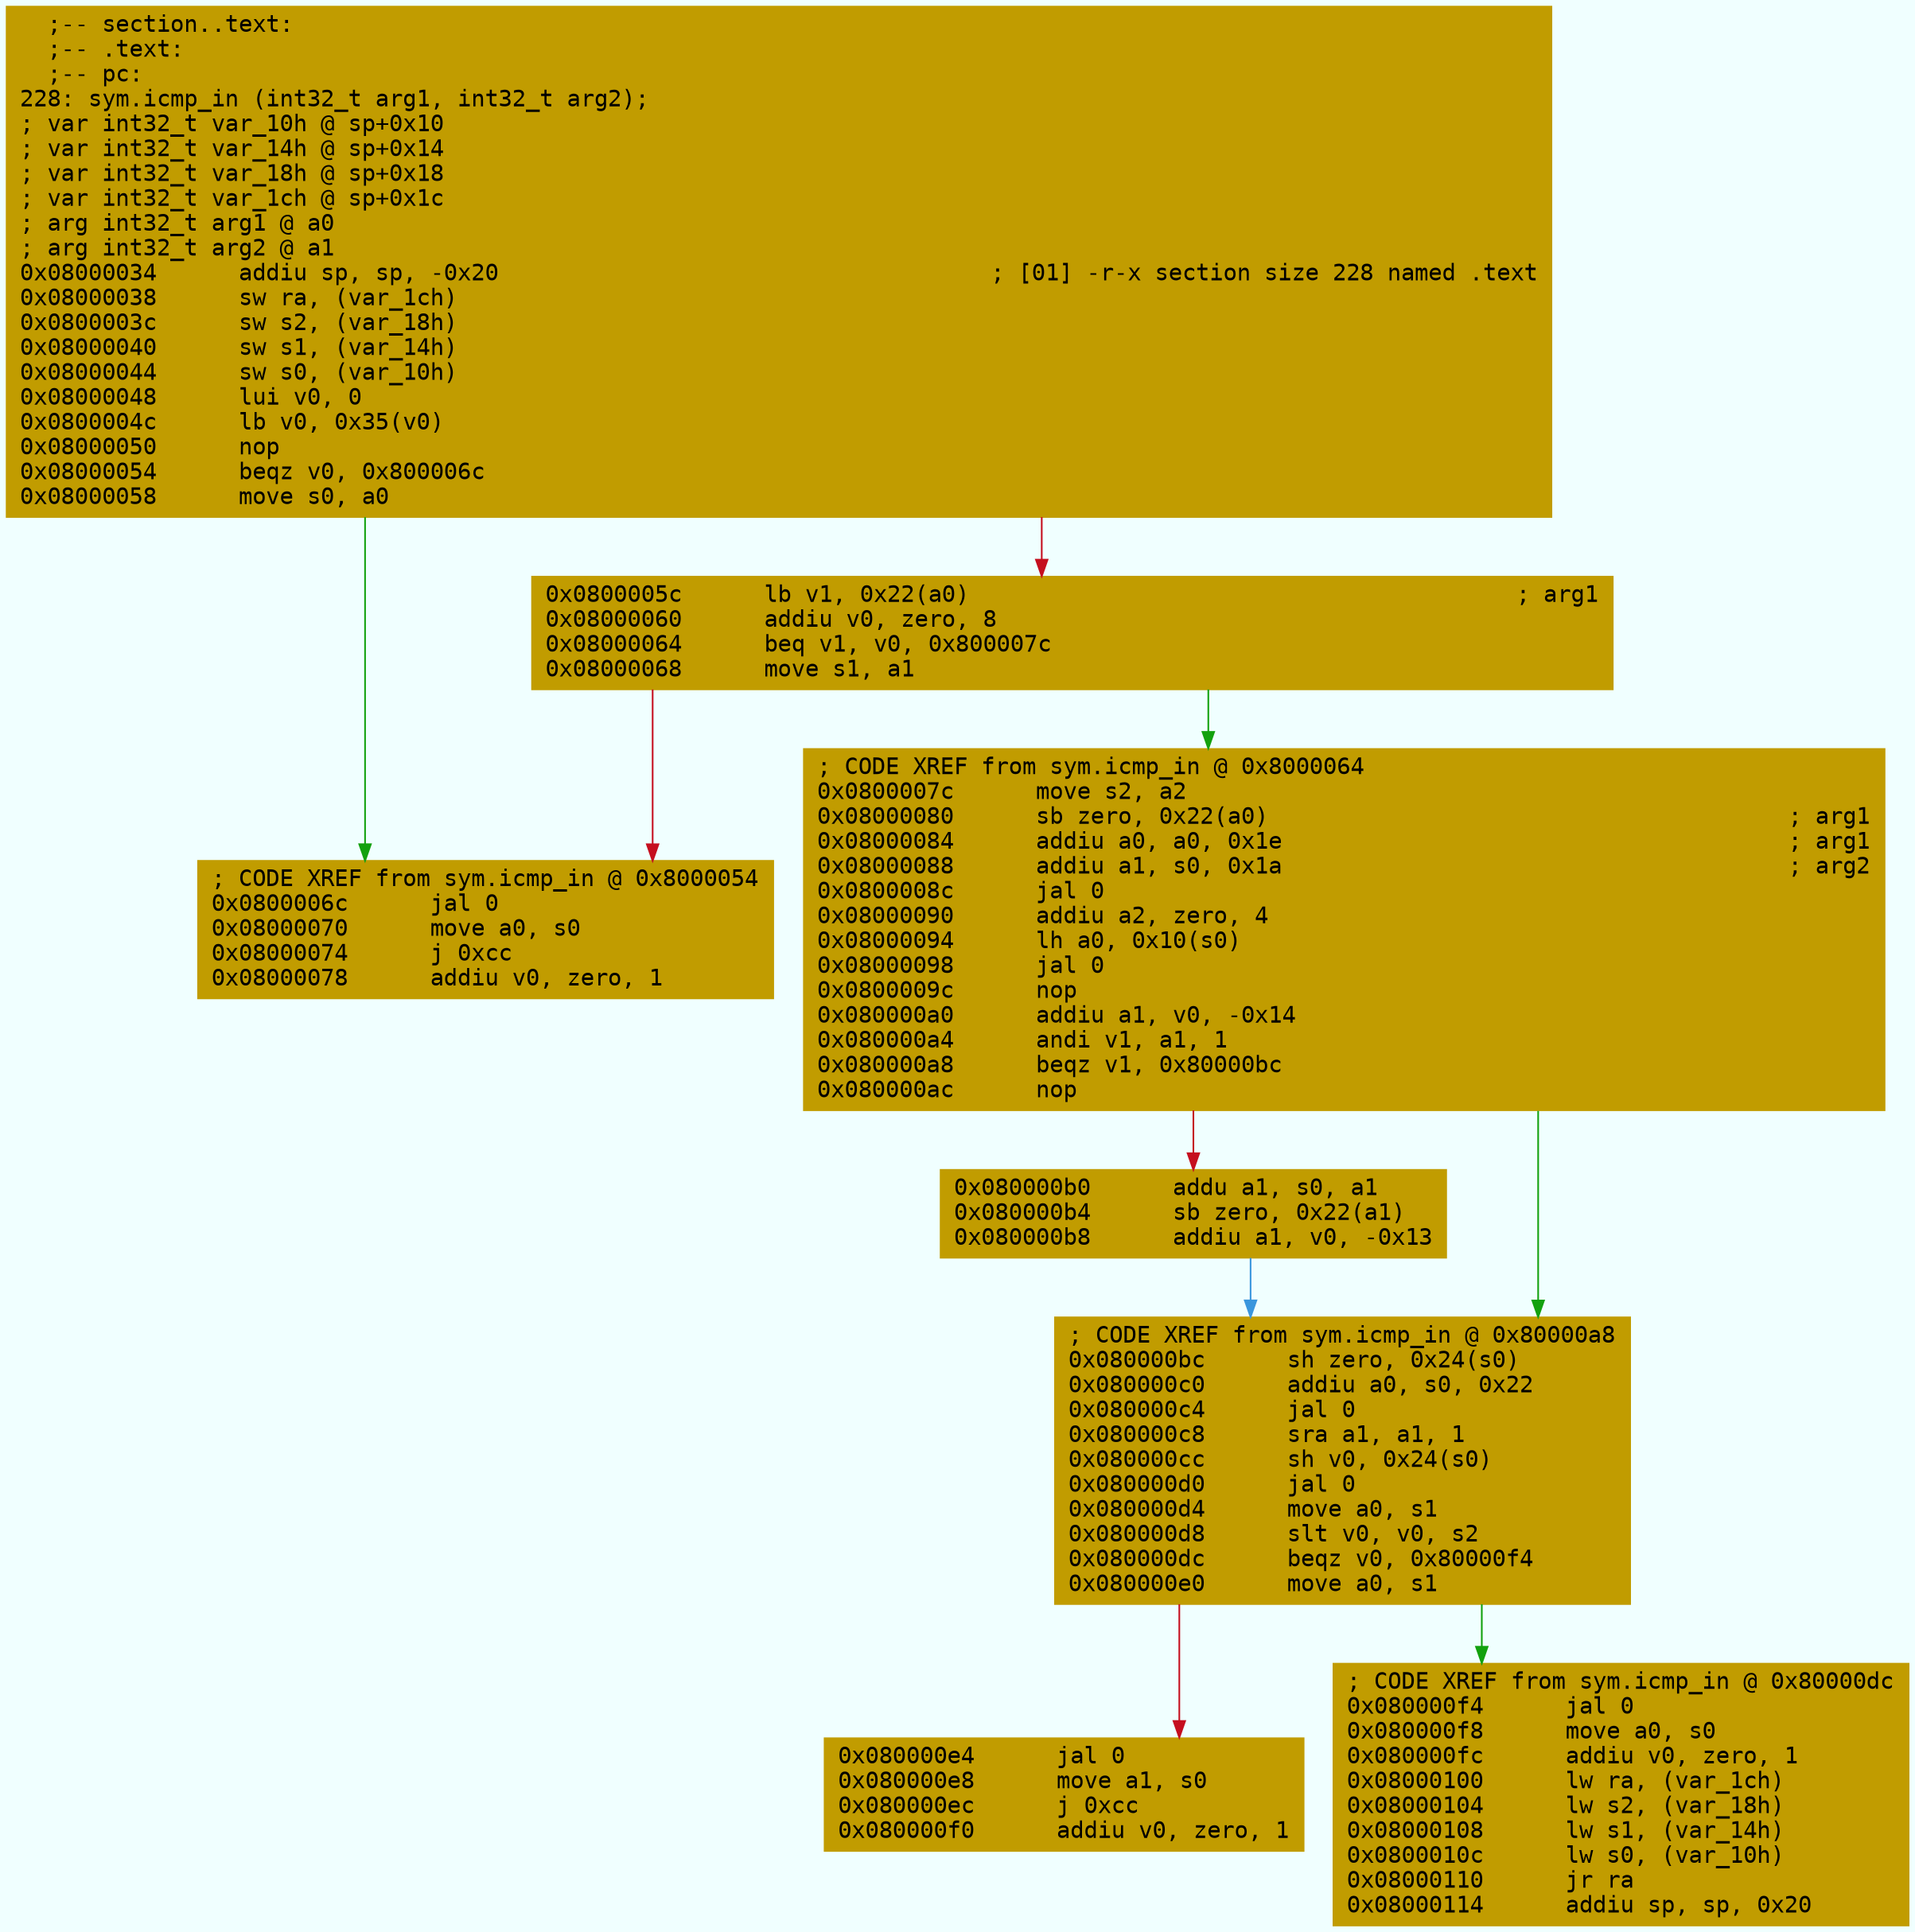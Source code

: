 digraph code {
	graph [bgcolor=azure fontsize=8 fontname="Courier" splines="ortho"];
	node [fillcolor=gray style=filled shape=box];
	edge [arrowhead="normal"];
	"0x08000034" [URL="sym.icmp_in/0x08000034", fillcolor="#c19c00",color="#c19c00", fontname="Courier",label="  ;-- section..text:\l  ;-- .text:\l  ;-- pc:\l228: sym.icmp_in (int32_t arg1, int32_t arg2);\l; var int32_t var_10h @ sp+0x10\l; var int32_t var_14h @ sp+0x14\l; var int32_t var_18h @ sp+0x18\l; var int32_t var_1ch @ sp+0x1c\l; arg int32_t arg1 @ a0\l; arg int32_t arg2 @ a1\l0x08000034      addiu sp, sp, -0x20                                    ; [01] -r-x section size 228 named .text\l0x08000038      sw ra, (var_1ch)\l0x0800003c      sw s2, (var_18h)\l0x08000040      sw s1, (var_14h)\l0x08000044      sw s0, (var_10h)\l0x08000048      lui v0, 0\l0x0800004c      lb v0, 0x35(v0)\l0x08000050      nop\l0x08000054      beqz v0, 0x800006c\l0x08000058      move s0, a0\l"]
	"0x0800005c" [URL="sym.icmp_in/0x0800005c", fillcolor="#c19c00",color="#c19c00", fontname="Courier",label="0x0800005c      lb v1, 0x22(a0)                                        ; arg1\l0x08000060      addiu v0, zero, 8\l0x08000064      beq v1, v0, 0x800007c\l0x08000068      move s1, a1\l"]
	"0x0800006c" [URL="sym.icmp_in/0x0800006c", fillcolor="#c19c00",color="#c19c00", fontname="Courier",label="; CODE XREF from sym.icmp_in @ 0x8000054\l0x0800006c      jal 0\l0x08000070      move a0, s0\l0x08000074      j 0xcc\l0x08000078      addiu v0, zero, 1\l"]
	"0x0800007c" [URL="sym.icmp_in/0x0800007c", fillcolor="#c19c00",color="#c19c00", fontname="Courier",label="; CODE XREF from sym.icmp_in @ 0x8000064\l0x0800007c      move s2, a2\l0x08000080      sb zero, 0x22(a0)                                      ; arg1\l0x08000084      addiu a0, a0, 0x1e                                     ; arg1\l0x08000088      addiu a1, s0, 0x1a                                     ; arg2\l0x0800008c      jal 0\l0x08000090      addiu a2, zero, 4\l0x08000094      lh a0, 0x10(s0)\l0x08000098      jal 0\l0x0800009c      nop\l0x080000a0      addiu a1, v0, -0x14\l0x080000a4      andi v1, a1, 1\l0x080000a8      beqz v1, 0x80000bc\l0x080000ac      nop\l"]
	"0x080000b0" [URL="sym.icmp_in/0x080000b0", fillcolor="#c19c00",color="#c19c00", fontname="Courier",label="0x080000b0      addu a1, s0, a1\l0x080000b4      sb zero, 0x22(a1)\l0x080000b8      addiu a1, v0, -0x13\l"]
	"0x080000bc" [URL="sym.icmp_in/0x080000bc", fillcolor="#c19c00",color="#c19c00", fontname="Courier",label="; CODE XREF from sym.icmp_in @ 0x80000a8\l0x080000bc      sh zero, 0x24(s0)\l0x080000c0      addiu a0, s0, 0x22\l0x080000c4      jal 0\l0x080000c8      sra a1, a1, 1\l0x080000cc      sh v0, 0x24(s0)\l0x080000d0      jal 0\l0x080000d4      move a0, s1\l0x080000d8      slt v0, v0, s2\l0x080000dc      beqz v0, 0x80000f4\l0x080000e0      move a0, s1\l"]
	"0x080000e4" [URL="sym.icmp_in/0x080000e4", fillcolor="#c19c00",color="#c19c00", fontname="Courier",label="0x080000e4      jal 0\l0x080000e8      move a1, s0\l0x080000ec      j 0xcc\l0x080000f0      addiu v0, zero, 1\l"]
	"0x080000f4" [URL="sym.icmp_in/0x080000f4", fillcolor="#c19c00",color="#c19c00", fontname="Courier",label="; CODE XREF from sym.icmp_in @ 0x80000dc\l0x080000f4      jal 0\l0x080000f8      move a0, s0\l0x080000fc      addiu v0, zero, 1\l0x08000100      lw ra, (var_1ch)\l0x08000104      lw s2, (var_18h)\l0x08000108      lw s1, (var_14h)\l0x0800010c      lw s0, (var_10h)\l0x08000110      jr ra\l0x08000114      addiu sp, sp, 0x20\l"]
        "0x08000034" -> "0x0800006c" [color="#13a10e"];
        "0x08000034" -> "0x0800005c" [color="#c50f1f"];
        "0x0800005c" -> "0x0800007c" [color="#13a10e"];
        "0x0800005c" -> "0x0800006c" [color="#c50f1f"];
        "0x0800007c" -> "0x080000bc" [color="#13a10e"];
        "0x0800007c" -> "0x080000b0" [color="#c50f1f"];
        "0x080000b0" -> "0x080000bc" [color="#3a96dd"];
        "0x080000bc" -> "0x080000f4" [color="#13a10e"];
        "0x080000bc" -> "0x080000e4" [color="#c50f1f"];
}
